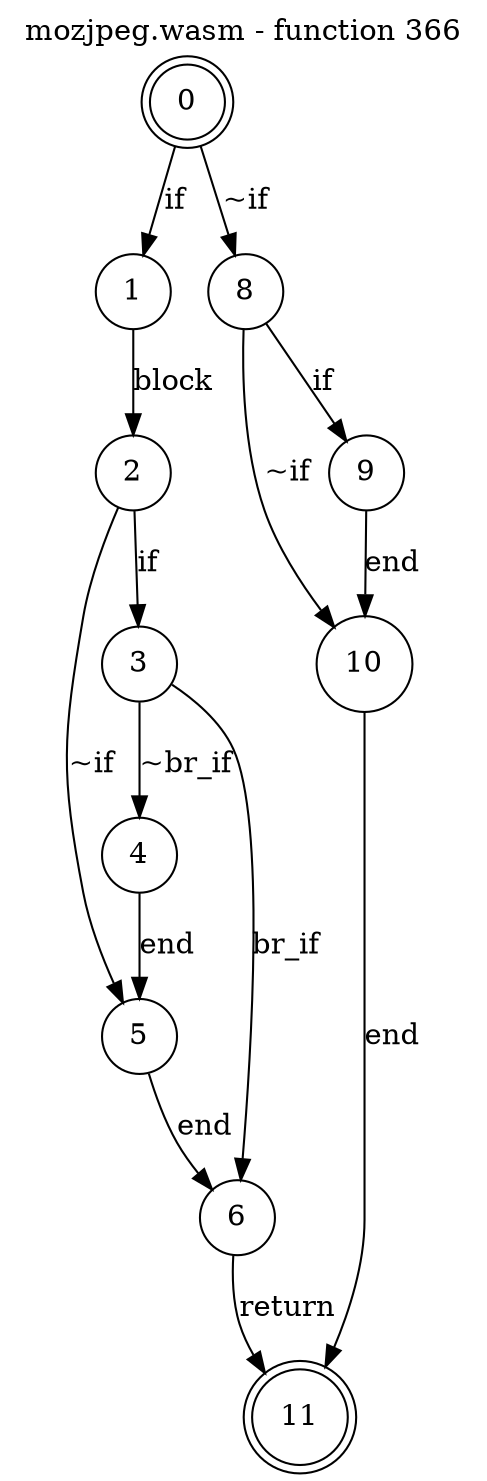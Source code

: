 digraph finite_state_machine {
    label = "mozjpeg.wasm - function 366"
    labelloc =  t
    labelfontsize = 16
    labelfontcolor = black
    labelfontname = "Helvetica"
    node [shape = doublecircle]; 0 11;
    node [shape = circle];
    0 -> 1[label="if"];
    0 -> 8[label="~if"];
    1 -> 2[label="block"];
    2 -> 3[label="if"];
    2 -> 5[label="~if"];
    3 -> 4[label="~br_if"];
    3 -> 6[label="br_if"];
    4 -> 5[label="end"];
    5 -> 6[label="end"];
    6 -> 11[label="return"];
    8 -> 9[label="if"];
    8 -> 10[label="~if"];
    9 -> 10[label="end"];
    10 -> 11[label="end"];
}
